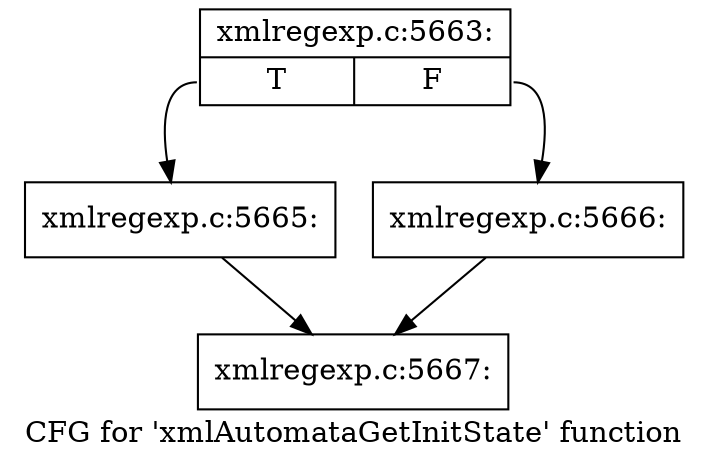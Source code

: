 digraph "CFG for 'xmlAutomataGetInitState' function" {
	label="CFG for 'xmlAutomataGetInitState' function";

	Node0x3917c30 [shape=record,label="{xmlregexp.c:5663:|{<s0>T|<s1>F}}"];
	Node0x3917c30:s0 -> Node0x3855a90;
	Node0x3917c30:s1 -> Node0x3919be0;
	Node0x3855a90 [shape=record,label="{xmlregexp.c:5665:}"];
	Node0x3855a90 -> Node0x3919860;
	Node0x3919be0 [shape=record,label="{xmlregexp.c:5666:}"];
	Node0x3919be0 -> Node0x3919860;
	Node0x3919860 [shape=record,label="{xmlregexp.c:5667:}"];
}
